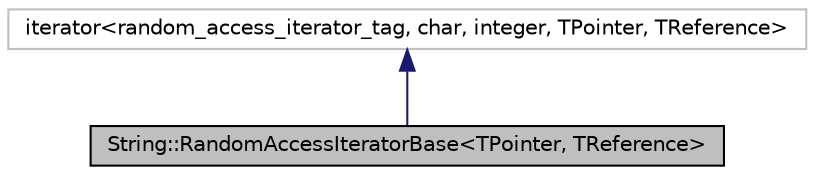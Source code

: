 digraph "String::RandomAccessIteratorBase&lt;TPointer, TReference&gt;"
{
  edge [fontname="Helvetica",fontsize="10",labelfontname="Helvetica",labelfontsize="10"];
  node [fontname="Helvetica",fontsize="10",shape=record];
  Node2 [label="String::RandomAccessIteratorBase\<TPointer, TReference\>",height=0.2,width=0.4,color="black", fillcolor="grey75", style="filled", fontcolor="black"];
  Node3 [label="iterator\<random_access_iterator_tag, char, integer, TPointer, TReference\>",height=0.2,width=0.4,color="grey75", fillcolor="white", style="filled"];
  Node3 -> Node2 [dir="back",color="midnightblue",fontsize="10",style="solid",fontname="Helvetica"];
}

